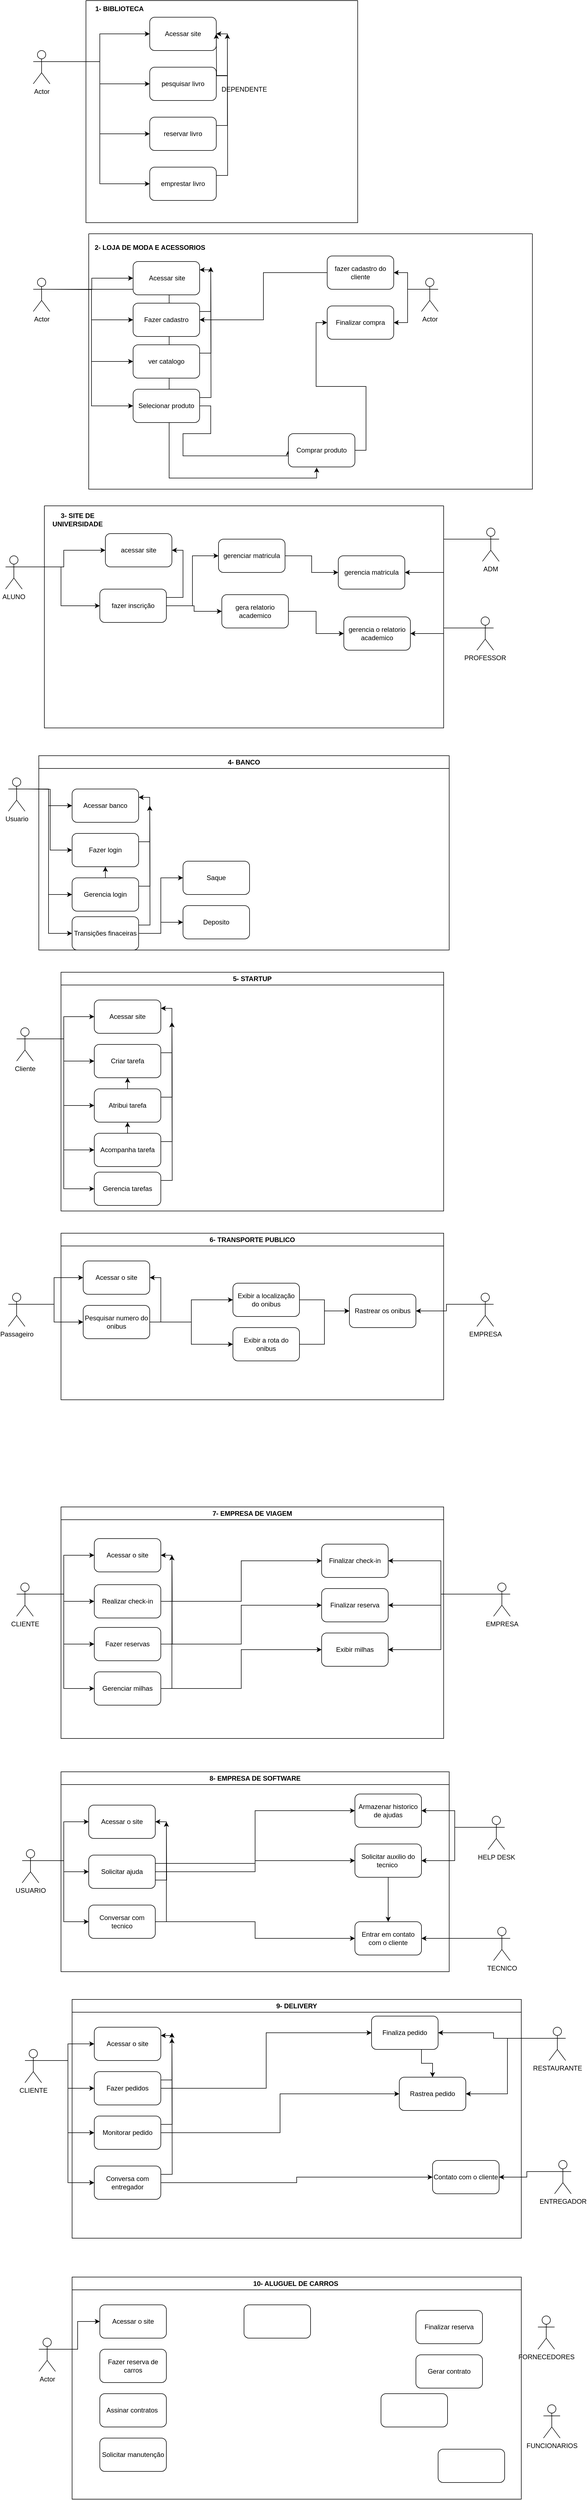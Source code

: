 <mxfile version="21.1.4" type="github">
  <diagram name="Página-1" id="npixS7W9g8RtpNV7yV26">
    <mxGraphModel dx="1114" dy="616" grid="1" gridSize="10" guides="1" tooltips="1" connect="1" arrows="1" fold="1" page="1" pageScale="1" pageWidth="827" pageHeight="1169" math="0" shadow="0">
      <root>
        <mxCell id="0" />
        <mxCell id="1" parent="0" />
        <mxCell id="BPuwlcSMoRz5fUgLtUqg-134" style="edgeStyle=orthogonalEdgeStyle;rounded=0;orthogonalLoop=1;jettySize=auto;html=1;exitX=1;exitY=0.333;exitDx=0;exitDy=0;exitPerimeter=0;entryX=0;entryY=0.5;entryDx=0;entryDy=0;" parent="1" source="BPuwlcSMoRz5fUgLtUqg-1" target="BPuwlcSMoRz5fUgLtUqg-2" edge="1">
          <mxGeometry relative="1" as="geometry" />
        </mxCell>
        <mxCell id="BPuwlcSMoRz5fUgLtUqg-135" style="edgeStyle=orthogonalEdgeStyle;rounded=0;orthogonalLoop=1;jettySize=auto;html=1;exitX=1;exitY=0.333;exitDx=0;exitDy=0;exitPerimeter=0;" parent="1" source="BPuwlcSMoRz5fUgLtUqg-1" target="BPuwlcSMoRz5fUgLtUqg-4" edge="1">
          <mxGeometry relative="1" as="geometry" />
        </mxCell>
        <mxCell id="BPuwlcSMoRz5fUgLtUqg-138" style="edgeStyle=orthogonalEdgeStyle;rounded=0;orthogonalLoop=1;jettySize=auto;html=1;exitX=1;exitY=0.333;exitDx=0;exitDy=0;exitPerimeter=0;entryX=0;entryY=0.5;entryDx=0;entryDy=0;" parent="1" source="BPuwlcSMoRz5fUgLtUqg-1" target="BPuwlcSMoRz5fUgLtUqg-5" edge="1">
          <mxGeometry relative="1" as="geometry" />
        </mxCell>
        <mxCell id="BPuwlcSMoRz5fUgLtUqg-140" style="edgeStyle=orthogonalEdgeStyle;rounded=0;orthogonalLoop=1;jettySize=auto;html=1;exitX=1;exitY=0.333;exitDx=0;exitDy=0;exitPerimeter=0;entryX=0;entryY=0.5;entryDx=0;entryDy=0;" parent="1" source="BPuwlcSMoRz5fUgLtUqg-1" target="BPuwlcSMoRz5fUgLtUqg-6" edge="1">
          <mxGeometry relative="1" as="geometry" />
        </mxCell>
        <mxCell id="BPuwlcSMoRz5fUgLtUqg-1" value="Actor" style="shape=umlActor;verticalLabelPosition=bottom;verticalAlign=top;html=1;outlineConnect=0;" parent="1" vertex="1">
          <mxGeometry x="80" y="100" width="30" height="60" as="geometry" />
        </mxCell>
        <mxCell id="BPuwlcSMoRz5fUgLtUqg-2" value="Acessar site" style="rounded=1;whiteSpace=wrap;html=1;" parent="1" vertex="1">
          <mxGeometry x="290" y="40" width="120" height="60" as="geometry" />
        </mxCell>
        <mxCell id="BPuwlcSMoRz5fUgLtUqg-16" style="edgeStyle=orthogonalEdgeStyle;rounded=0;orthogonalLoop=1;jettySize=auto;html=1;exitX=1;exitY=0.25;exitDx=0;exitDy=0;entryX=1;entryY=0.5;entryDx=0;entryDy=0;" parent="1" source="BPuwlcSMoRz5fUgLtUqg-4" target="BPuwlcSMoRz5fUgLtUqg-2" edge="1">
          <mxGeometry relative="1" as="geometry" />
        </mxCell>
        <mxCell id="BPuwlcSMoRz5fUgLtUqg-4" value="pesquisar livro" style="rounded=1;whiteSpace=wrap;html=1;" parent="1" vertex="1">
          <mxGeometry x="290" y="130" width="120" height="60" as="geometry" />
        </mxCell>
        <mxCell id="BPuwlcSMoRz5fUgLtUqg-17" style="edgeStyle=orthogonalEdgeStyle;rounded=0;orthogonalLoop=1;jettySize=auto;html=1;exitX=1;exitY=0.25;exitDx=0;exitDy=0;" parent="1" source="BPuwlcSMoRz5fUgLtUqg-5" edge="1">
          <mxGeometry relative="1" as="geometry">
            <mxPoint x="410" y="70" as="targetPoint" />
          </mxGeometry>
        </mxCell>
        <mxCell id="BPuwlcSMoRz5fUgLtUqg-5" value="reservar livro" style="rounded=1;whiteSpace=wrap;html=1;" parent="1" vertex="1">
          <mxGeometry x="290" y="220" width="120" height="60" as="geometry" />
        </mxCell>
        <mxCell id="BPuwlcSMoRz5fUgLtUqg-18" style="edgeStyle=orthogonalEdgeStyle;rounded=0;orthogonalLoop=1;jettySize=auto;html=1;exitX=1;exitY=0.25;exitDx=0;exitDy=0;" parent="1" source="BPuwlcSMoRz5fUgLtUqg-6" edge="1">
          <mxGeometry relative="1" as="geometry">
            <mxPoint x="430" y="70" as="targetPoint" />
          </mxGeometry>
        </mxCell>
        <mxCell id="BPuwlcSMoRz5fUgLtUqg-6" value="emprestar livro" style="rounded=1;whiteSpace=wrap;html=1;" parent="1" vertex="1">
          <mxGeometry x="290" y="310" width="120" height="60" as="geometry" />
        </mxCell>
        <mxCell id="BPuwlcSMoRz5fUgLtUqg-19" value="DEPENDENTE" style="text;html=1;align=center;verticalAlign=middle;resizable=0;points=[];autosize=1;strokeColor=none;fillColor=none;" parent="1" vertex="1">
          <mxGeometry x="405" y="155" width="110" height="30" as="geometry" />
        </mxCell>
        <mxCell id="BPuwlcSMoRz5fUgLtUqg-31" style="edgeStyle=orthogonalEdgeStyle;rounded=0;orthogonalLoop=1;jettySize=auto;html=1;" parent="1" target="BPuwlcSMoRz5fUgLtUqg-22" edge="1">
          <mxGeometry relative="1" as="geometry">
            <mxPoint x="110" y="530" as="sourcePoint" />
          </mxGeometry>
        </mxCell>
        <mxCell id="BPuwlcSMoRz5fUgLtUqg-32" style="edgeStyle=orthogonalEdgeStyle;rounded=0;orthogonalLoop=1;jettySize=auto;html=1;exitX=1;exitY=0.333;exitDx=0;exitDy=0;exitPerimeter=0;entryX=0;entryY=0.5;entryDx=0;entryDy=0;" parent="1" source="BPuwlcSMoRz5fUgLtUqg-21" target="BPuwlcSMoRz5fUgLtUqg-26" edge="1">
          <mxGeometry relative="1" as="geometry" />
        </mxCell>
        <mxCell id="BPuwlcSMoRz5fUgLtUqg-142" style="edgeStyle=orthogonalEdgeStyle;rounded=0;orthogonalLoop=1;jettySize=auto;html=1;exitX=1;exitY=0.333;exitDx=0;exitDy=0;exitPerimeter=0;entryX=0;entryY=0.5;entryDx=0;entryDy=0;" parent="1" source="BPuwlcSMoRz5fUgLtUqg-21" target="BPuwlcSMoRz5fUgLtUqg-50" edge="1">
          <mxGeometry relative="1" as="geometry" />
        </mxCell>
        <mxCell id="BPuwlcSMoRz5fUgLtUqg-143" style="edgeStyle=orthogonalEdgeStyle;rounded=0;orthogonalLoop=1;jettySize=auto;html=1;exitX=1;exitY=0.333;exitDx=0;exitDy=0;exitPerimeter=0;entryX=0;entryY=0.5;entryDx=0;entryDy=0;" parent="1" source="BPuwlcSMoRz5fUgLtUqg-21" target="BPuwlcSMoRz5fUgLtUqg-24" edge="1">
          <mxGeometry relative="1" as="geometry" />
        </mxCell>
        <mxCell id="BPuwlcSMoRz5fUgLtUqg-144" style="edgeStyle=orthogonalEdgeStyle;rounded=0;orthogonalLoop=1;jettySize=auto;html=1;exitX=1;exitY=0.333;exitDx=0;exitDy=0;exitPerimeter=0;entryX=0.425;entryY=1.017;entryDx=0;entryDy=0;entryPerimeter=0;" parent="1" source="BPuwlcSMoRz5fUgLtUqg-21" target="BPuwlcSMoRz5fUgLtUqg-25" edge="1">
          <mxGeometry relative="1" as="geometry" />
        </mxCell>
        <mxCell id="BPuwlcSMoRz5fUgLtUqg-21" value="Actor" style="shape=umlActor;verticalLabelPosition=bottom;verticalAlign=top;html=1;outlineConnect=0;" parent="1" vertex="1">
          <mxGeometry x="80" y="510" width="30" height="60" as="geometry" />
        </mxCell>
        <mxCell id="BPuwlcSMoRz5fUgLtUqg-22" value="&lt;span style=&quot;white-space: pre;&quot;&gt; &lt;/span&gt;Acessar site" style="rounded=1;whiteSpace=wrap;html=1;" parent="1" vertex="1">
          <mxGeometry x="260" y="480" width="120" height="60" as="geometry" />
        </mxCell>
        <mxCell id="BPuwlcSMoRz5fUgLtUqg-35" style="edgeStyle=orthogonalEdgeStyle;rounded=0;orthogonalLoop=1;jettySize=auto;html=1;exitX=1;exitY=0.5;exitDx=0;exitDy=0;entryX=0;entryY=0.5;entryDx=0;entryDy=0;" parent="1" source="BPuwlcSMoRz5fUgLtUqg-24" target="BPuwlcSMoRz5fUgLtUqg-25" edge="1">
          <mxGeometry relative="1" as="geometry">
            <Array as="points">
              <mxPoint x="400" y="740" />
              <mxPoint x="400" y="790" />
              <mxPoint x="350" y="790" />
              <mxPoint x="350" y="830" />
            </Array>
          </mxGeometry>
        </mxCell>
        <mxCell id="BPuwlcSMoRz5fUgLtUqg-53" style="edgeStyle=orthogonalEdgeStyle;rounded=0;orthogonalLoop=1;jettySize=auto;html=1;exitX=1;exitY=0.25;exitDx=0;exitDy=0;" parent="1" source="BPuwlcSMoRz5fUgLtUqg-24" edge="1">
          <mxGeometry relative="1" as="geometry">
            <mxPoint x="400" y="490" as="targetPoint" />
          </mxGeometry>
        </mxCell>
        <mxCell id="BPuwlcSMoRz5fUgLtUqg-24" value="Selecionar produto" style="rounded=1;whiteSpace=wrap;html=1;" parent="1" vertex="1">
          <mxGeometry x="260" y="710" width="120" height="60" as="geometry" />
        </mxCell>
        <mxCell id="BPuwlcSMoRz5fUgLtUqg-36" style="edgeStyle=orthogonalEdgeStyle;rounded=0;orthogonalLoop=1;jettySize=auto;html=1;exitX=1;exitY=0.5;exitDx=0;exitDy=0;entryX=0;entryY=0.5;entryDx=0;entryDy=0;" parent="1" source="BPuwlcSMoRz5fUgLtUqg-25" target="BPuwlcSMoRz5fUgLtUqg-29" edge="1">
          <mxGeometry relative="1" as="geometry" />
        </mxCell>
        <mxCell id="BPuwlcSMoRz5fUgLtUqg-25" value="Comprar produto" style="rounded=1;whiteSpace=wrap;html=1;" parent="1" vertex="1">
          <mxGeometry x="540" y="790" width="120" height="60" as="geometry" />
        </mxCell>
        <mxCell id="BPuwlcSMoRz5fUgLtUqg-51" style="edgeStyle=orthogonalEdgeStyle;rounded=0;orthogonalLoop=1;jettySize=auto;html=1;exitX=1;exitY=0.25;exitDx=0;exitDy=0;entryX=1;entryY=0.25;entryDx=0;entryDy=0;" parent="1" source="BPuwlcSMoRz5fUgLtUqg-26" target="BPuwlcSMoRz5fUgLtUqg-22" edge="1">
          <mxGeometry relative="1" as="geometry" />
        </mxCell>
        <mxCell id="BPuwlcSMoRz5fUgLtUqg-26" value="Fazer cadastro" style="rounded=1;whiteSpace=wrap;html=1;" parent="1" vertex="1">
          <mxGeometry x="260" y="555" width="120" height="60" as="geometry" />
        </mxCell>
        <mxCell id="BPuwlcSMoRz5fUgLtUqg-40" style="edgeStyle=orthogonalEdgeStyle;rounded=0;orthogonalLoop=1;jettySize=auto;html=1;exitX=0;exitY=0.333;exitDx=0;exitDy=0;exitPerimeter=0;entryX=1;entryY=0.5;entryDx=0;entryDy=0;" parent="1" source="BPuwlcSMoRz5fUgLtUqg-28" target="BPuwlcSMoRz5fUgLtUqg-30" edge="1">
          <mxGeometry relative="1" as="geometry" />
        </mxCell>
        <mxCell id="BPuwlcSMoRz5fUgLtUqg-41" style="edgeStyle=orthogonalEdgeStyle;rounded=0;orthogonalLoop=1;jettySize=auto;html=1;exitX=0;exitY=0.333;exitDx=0;exitDy=0;exitPerimeter=0;entryX=1;entryY=0.5;entryDx=0;entryDy=0;" parent="1" source="BPuwlcSMoRz5fUgLtUqg-28" target="BPuwlcSMoRz5fUgLtUqg-29" edge="1">
          <mxGeometry relative="1" as="geometry" />
        </mxCell>
        <mxCell id="BPuwlcSMoRz5fUgLtUqg-28" value="Actor" style="shape=umlActor;verticalLabelPosition=bottom;verticalAlign=top;html=1;outlineConnect=0;" parent="1" vertex="1">
          <mxGeometry x="780" y="510" width="30" height="60" as="geometry" />
        </mxCell>
        <mxCell id="BPuwlcSMoRz5fUgLtUqg-29" value="Finalizar compra" style="rounded=1;whiteSpace=wrap;html=1;" parent="1" vertex="1">
          <mxGeometry x="610" y="560" width="120" height="60" as="geometry" />
        </mxCell>
        <mxCell id="BPuwlcSMoRz5fUgLtUqg-59" style="edgeStyle=orthogonalEdgeStyle;rounded=0;orthogonalLoop=1;jettySize=auto;html=1;exitX=0;exitY=0.5;exitDx=0;exitDy=0;entryX=1;entryY=0.5;entryDx=0;entryDy=0;" parent="1" source="BPuwlcSMoRz5fUgLtUqg-30" target="BPuwlcSMoRz5fUgLtUqg-26" edge="1">
          <mxGeometry relative="1" as="geometry" />
        </mxCell>
        <mxCell id="BPuwlcSMoRz5fUgLtUqg-30" value="fazer cadastro do cliente" style="rounded=1;whiteSpace=wrap;html=1;" parent="1" vertex="1">
          <mxGeometry x="610" y="470" width="120" height="60" as="geometry" />
        </mxCell>
        <mxCell id="BPuwlcSMoRz5fUgLtUqg-46" style="edgeStyle=orthogonalEdgeStyle;rounded=0;orthogonalLoop=1;jettySize=auto;html=1;exitX=0.5;exitY=1;exitDx=0;exitDy=0;" parent="1" edge="1">
          <mxGeometry relative="1" as="geometry">
            <mxPoint x="440" y="810" as="sourcePoint" />
            <mxPoint x="440" y="810" as="targetPoint" />
          </mxGeometry>
        </mxCell>
        <mxCell id="BPuwlcSMoRz5fUgLtUqg-52" style="edgeStyle=orthogonalEdgeStyle;rounded=0;orthogonalLoop=1;jettySize=auto;html=1;exitX=1;exitY=0.25;exitDx=0;exitDy=0;" parent="1" source="BPuwlcSMoRz5fUgLtUqg-50" edge="1">
          <mxGeometry relative="1" as="geometry">
            <mxPoint x="400" y="490" as="targetPoint" />
          </mxGeometry>
        </mxCell>
        <mxCell id="BPuwlcSMoRz5fUgLtUqg-50" value="ver catalogo" style="rounded=1;whiteSpace=wrap;html=1;" parent="1" vertex="1">
          <mxGeometry x="260" y="630" width="120" height="60" as="geometry" />
        </mxCell>
        <mxCell id="BPuwlcSMoRz5fUgLtUqg-131" style="edgeStyle=orthogonalEdgeStyle;rounded=0;orthogonalLoop=1;jettySize=auto;html=1;exitX=1;exitY=0.333;exitDx=0;exitDy=0;exitPerimeter=0;entryX=0;entryY=0.5;entryDx=0;entryDy=0;" parent="1" source="BPuwlcSMoRz5fUgLtUqg-60" target="BPuwlcSMoRz5fUgLtUqg-61" edge="1">
          <mxGeometry relative="1" as="geometry" />
        </mxCell>
        <mxCell id="BPuwlcSMoRz5fUgLtUqg-132" style="edgeStyle=orthogonalEdgeStyle;rounded=0;orthogonalLoop=1;jettySize=auto;html=1;exitX=1;exitY=0.333;exitDx=0;exitDy=0;exitPerimeter=0;entryX=0;entryY=0.5;entryDx=0;entryDy=0;" parent="1" source="BPuwlcSMoRz5fUgLtUqg-60" target="BPuwlcSMoRz5fUgLtUqg-62" edge="1">
          <mxGeometry relative="1" as="geometry" />
        </mxCell>
        <mxCell id="BPuwlcSMoRz5fUgLtUqg-60" value="ALUNO&#xa;" style="shape=umlActor;verticalLabelPosition=bottom;verticalAlign=top;outlineConnect=0;" parent="1" vertex="1">
          <mxGeometry x="30" y="1010" width="30" height="60" as="geometry" />
        </mxCell>
        <mxCell id="BPuwlcSMoRz5fUgLtUqg-80" style="edgeStyle=orthogonalEdgeStyle;rounded=0;orthogonalLoop=1;jettySize=auto;html=1;exitX=0;exitY=0.333;exitDx=0;exitDy=0;exitPerimeter=0;entryX=1;entryY=0.5;entryDx=0;entryDy=0;" parent="1" source="BPuwlcSMoRz5fUgLtUqg-65" target="BPuwlcSMoRz5fUgLtUqg-67" edge="1">
          <mxGeometry relative="1" as="geometry" />
        </mxCell>
        <object label="ADM" id="BPuwlcSMoRz5fUgLtUqg-65">
          <mxCell style="shape=umlActor;verticalLabelPosition=bottom;verticalAlign=top;outlineConnect=0;fontStyle=0;" parent="1" vertex="1">
            <mxGeometry x="890" y="960" width="30" height="60" as="geometry" />
          </mxCell>
        </object>
        <mxCell id="BPuwlcSMoRz5fUgLtUqg-81" style="edgeStyle=orthogonalEdgeStyle;rounded=0;orthogonalLoop=1;jettySize=auto;html=1;exitX=0;exitY=0.333;exitDx=0;exitDy=0;exitPerimeter=0;entryX=1;entryY=0.5;entryDx=0;entryDy=0;" parent="1" source="BPuwlcSMoRz5fUgLtUqg-66" target="BPuwlcSMoRz5fUgLtUqg-68" edge="1">
          <mxGeometry relative="1" as="geometry" />
        </mxCell>
        <mxCell id="BPuwlcSMoRz5fUgLtUqg-66" value="PROFESSOR" style="shape=umlActor;verticalLabelPosition=bottom;verticalAlign=top;outlineConnect=0;" parent="1" vertex="1">
          <mxGeometry x="880" y="1120" width="30" height="60" as="geometry" />
        </mxCell>
        <mxCell id="BPuwlcSMoRz5fUgLtUqg-91" style="edgeStyle=orthogonalEdgeStyle;rounded=0;orthogonalLoop=1;jettySize=auto;html=1;exitX=1;exitY=0.333;exitDx=0;exitDy=0;exitPerimeter=0;" parent="1" source="BPuwlcSMoRz5fUgLtUqg-84" target="BPuwlcSMoRz5fUgLtUqg-85" edge="1">
          <mxGeometry relative="1" as="geometry" />
        </mxCell>
        <mxCell id="BPuwlcSMoRz5fUgLtUqg-92" style="edgeStyle=orthogonalEdgeStyle;rounded=0;orthogonalLoop=1;jettySize=auto;html=1;entryX=0;entryY=0.5;entryDx=0;entryDy=0;" parent="1" target="BPuwlcSMoRz5fUgLtUqg-86" edge="1">
          <mxGeometry relative="1" as="geometry">
            <mxPoint x="70" y="1430" as="sourcePoint" />
          </mxGeometry>
        </mxCell>
        <mxCell id="BPuwlcSMoRz5fUgLtUqg-121" style="edgeStyle=orthogonalEdgeStyle;rounded=0;orthogonalLoop=1;jettySize=auto;html=1;exitX=1;exitY=0.333;exitDx=0;exitDy=0;exitPerimeter=0;entryX=0;entryY=0.5;entryDx=0;entryDy=0;" parent="1" source="BPuwlcSMoRz5fUgLtUqg-84" target="BPuwlcSMoRz5fUgLtUqg-100" edge="1">
          <mxGeometry relative="1" as="geometry" />
        </mxCell>
        <mxCell id="BPuwlcSMoRz5fUgLtUqg-128" style="edgeStyle=orthogonalEdgeStyle;rounded=0;orthogonalLoop=1;jettySize=auto;html=1;exitX=1;exitY=0.333;exitDx=0;exitDy=0;exitPerimeter=0;entryX=0;entryY=0.5;entryDx=0;entryDy=0;" parent="1" source="BPuwlcSMoRz5fUgLtUqg-84" target="BPuwlcSMoRz5fUgLtUqg-116" edge="1">
          <mxGeometry relative="1" as="geometry" />
        </mxCell>
        <mxCell id="BPuwlcSMoRz5fUgLtUqg-84" value="Usuario" style="shape=umlActor;verticalLabelPosition=bottom;verticalAlign=top;html=1;outlineConnect=0;" parent="1" vertex="1">
          <mxGeometry x="35" y="1410" width="30" height="60" as="geometry" />
        </mxCell>
        <mxCell id="BPuwlcSMoRz5fUgLtUqg-117" style="edgeStyle=orthogonalEdgeStyle;rounded=0;orthogonalLoop=1;jettySize=auto;html=1;exitX=1;exitY=0.25;exitDx=0;exitDy=0;" parent="1" source="BPuwlcSMoRz5fUgLtUqg-100" edge="1">
          <mxGeometry relative="1" as="geometry">
            <mxPoint x="290" y="1460" as="targetPoint" />
          </mxGeometry>
        </mxCell>
        <mxCell id="BPuwlcSMoRz5fUgLtUqg-82" value="" style="swimlane;startSize=0;" parent="1" vertex="1">
          <mxGeometry x="100" y="920" width="720" height="400" as="geometry" />
        </mxCell>
        <mxCell id="BPuwlcSMoRz5fUgLtUqg-83" value="3- SITE DE UNIVERSIDADE" style="text;html=1;strokeColor=none;fillColor=none;align=center;verticalAlign=middle;whiteSpace=wrap;rounded=0;fontStyle=1" parent="BPuwlcSMoRz5fUgLtUqg-82" vertex="1">
          <mxGeometry x="30" y="10" width="60" height="30" as="geometry" />
        </mxCell>
        <mxCell id="BPuwlcSMoRz5fUgLtUqg-62" value="fazer inscrição" style="rounded=1;whiteSpace=wrap;html=1;" parent="BPuwlcSMoRz5fUgLtUqg-82" vertex="1">
          <mxGeometry x="100" y="150" width="120" height="60" as="geometry" />
        </mxCell>
        <mxCell id="BPuwlcSMoRz5fUgLtUqg-61" value="acessar site" style="rounded=1;whiteSpace=wrap;html=1;" parent="BPuwlcSMoRz5fUgLtUqg-82" vertex="1">
          <mxGeometry x="110" y="50" width="120" height="60" as="geometry" />
        </mxCell>
        <mxCell id="BPuwlcSMoRz5fUgLtUqg-90" style="edgeStyle=orthogonalEdgeStyle;rounded=0;orthogonalLoop=1;jettySize=auto;html=1;exitX=1;exitY=0.25;exitDx=0;exitDy=0;entryX=1;entryY=0.5;entryDx=0;entryDy=0;" parent="BPuwlcSMoRz5fUgLtUqg-82" source="BPuwlcSMoRz5fUgLtUqg-62" target="BPuwlcSMoRz5fUgLtUqg-61" edge="1">
          <mxGeometry relative="1" as="geometry" />
        </mxCell>
        <mxCell id="BPuwlcSMoRz5fUgLtUqg-64" value="gera relatorio academico" style="rounded=1;whiteSpace=wrap;html=1;" parent="BPuwlcSMoRz5fUgLtUqg-82" vertex="1">
          <mxGeometry x="320" y="160" width="120" height="60" as="geometry" />
        </mxCell>
        <mxCell id="BPuwlcSMoRz5fUgLtUqg-77" style="edgeStyle=orthogonalEdgeStyle;rounded=0;orthogonalLoop=1;jettySize=auto;html=1;exitX=1;exitY=0.5;exitDx=0;exitDy=0;entryX=0;entryY=0.5;entryDx=0;entryDy=0;" parent="BPuwlcSMoRz5fUgLtUqg-82" source="BPuwlcSMoRz5fUgLtUqg-62" target="BPuwlcSMoRz5fUgLtUqg-64" edge="1">
          <mxGeometry relative="1" as="geometry" />
        </mxCell>
        <mxCell id="BPuwlcSMoRz5fUgLtUqg-72" value="gerenciar matricula" style="rounded=1;whiteSpace=wrap;html=1;" parent="BPuwlcSMoRz5fUgLtUqg-82" vertex="1">
          <mxGeometry x="314" y="60" width="120" height="60" as="geometry" />
        </mxCell>
        <mxCell id="BPuwlcSMoRz5fUgLtUqg-76" style="edgeStyle=orthogonalEdgeStyle;rounded=0;orthogonalLoop=1;jettySize=auto;html=1;exitX=1;exitY=0.5;exitDx=0;exitDy=0;entryX=0;entryY=0.5;entryDx=0;entryDy=0;exitPerimeter=0;" parent="BPuwlcSMoRz5fUgLtUqg-82" source="BPuwlcSMoRz5fUgLtUqg-62" target="BPuwlcSMoRz5fUgLtUqg-72" edge="1">
          <mxGeometry relative="1" as="geometry" />
        </mxCell>
        <mxCell id="BPuwlcSMoRz5fUgLtUqg-67" value="gerencia matricula" style="rounded=1;whiteSpace=wrap;html=1;" parent="BPuwlcSMoRz5fUgLtUqg-82" vertex="1">
          <mxGeometry x="530" y="90" width="120" height="60" as="geometry" />
        </mxCell>
        <mxCell id="BPuwlcSMoRz5fUgLtUqg-78" style="edgeStyle=orthogonalEdgeStyle;rounded=0;orthogonalLoop=1;jettySize=auto;html=1;exitX=1;exitY=0.5;exitDx=0;exitDy=0;entryX=0;entryY=0.5;entryDx=0;entryDy=0;" parent="BPuwlcSMoRz5fUgLtUqg-82" source="BPuwlcSMoRz5fUgLtUqg-72" target="BPuwlcSMoRz5fUgLtUqg-67" edge="1">
          <mxGeometry relative="1" as="geometry" />
        </mxCell>
        <mxCell id="BPuwlcSMoRz5fUgLtUqg-68" value="gerencia o relatorio academico" style="rounded=1;whiteSpace=wrap;html=1;" parent="BPuwlcSMoRz5fUgLtUqg-82" vertex="1">
          <mxGeometry x="540" y="200" width="120" height="60" as="geometry" />
        </mxCell>
        <mxCell id="BPuwlcSMoRz5fUgLtUqg-79" style="edgeStyle=orthogonalEdgeStyle;rounded=0;orthogonalLoop=1;jettySize=auto;html=1;exitX=1;exitY=0.5;exitDx=0;exitDy=0;entryX=0;entryY=0.5;entryDx=0;entryDy=0;" parent="BPuwlcSMoRz5fUgLtUqg-82" source="BPuwlcSMoRz5fUgLtUqg-64" target="BPuwlcSMoRz5fUgLtUqg-68" edge="1">
          <mxGeometry relative="1" as="geometry" />
        </mxCell>
        <mxCell id="BPuwlcSMoRz5fUgLtUqg-119" style="edgeStyle=orthogonalEdgeStyle;rounded=0;orthogonalLoop=1;jettySize=auto;html=1;exitX=1;exitY=0.25;exitDx=0;exitDy=0;" parent="1" source="BPuwlcSMoRz5fUgLtUqg-116" edge="1">
          <mxGeometry relative="1" as="geometry">
            <mxPoint x="290" y="1460" as="targetPoint" />
          </mxGeometry>
        </mxCell>
        <mxCell id="BPuwlcSMoRz5fUgLtUqg-124" style="edgeStyle=orthogonalEdgeStyle;rounded=0;orthogonalLoop=1;jettySize=auto;html=1;exitX=1;exitY=0.5;exitDx=0;exitDy=0;entryX=0;entryY=0.5;entryDx=0;entryDy=0;" parent="1" source="BPuwlcSMoRz5fUgLtUqg-116" target="BPuwlcSMoRz5fUgLtUqg-122" edge="1">
          <mxGeometry relative="1" as="geometry" />
        </mxCell>
        <mxCell id="BPuwlcSMoRz5fUgLtUqg-125" style="edgeStyle=orthogonalEdgeStyle;rounded=0;orthogonalLoop=1;jettySize=auto;html=1;exitX=1;exitY=0.5;exitDx=0;exitDy=0;" parent="1" source="BPuwlcSMoRz5fUgLtUqg-116" target="BPuwlcSMoRz5fUgLtUqg-123" edge="1">
          <mxGeometry relative="1" as="geometry" />
        </mxCell>
        <mxCell id="BPuwlcSMoRz5fUgLtUqg-122" value="Saque" style="rounded=1;whiteSpace=wrap;html=1;" parent="1" vertex="1">
          <mxGeometry x="350" y="1560" width="120" height="60" as="geometry" />
        </mxCell>
        <mxCell id="BPuwlcSMoRz5fUgLtUqg-123" value="Deposito" style="rounded=1;whiteSpace=wrap;html=1;" parent="1" vertex="1">
          <mxGeometry x="350" y="1640" width="120" height="60" as="geometry" />
        </mxCell>
        <mxCell id="BPuwlcSMoRz5fUgLtUqg-126" value="4- BANCO" style="swimlane;whiteSpace=wrap;html=1;" parent="1" vertex="1">
          <mxGeometry x="90" y="1370" width="740" height="350" as="geometry" />
        </mxCell>
        <mxCell id="BPuwlcSMoRz5fUgLtUqg-116" value="Transições finaceiras" style="rounded=1;whiteSpace=wrap;html=1;" parent="BPuwlcSMoRz5fUgLtUqg-126" vertex="1">
          <mxGeometry x="60" y="290" width="120" height="60" as="geometry" />
        </mxCell>
        <mxCell id="BPuwlcSMoRz5fUgLtUqg-100" value="Gerencia login" style="rounded=1;whiteSpace=wrap;html=1;" parent="BPuwlcSMoRz5fUgLtUqg-126" vertex="1">
          <mxGeometry x="60" y="220" width="120" height="60" as="geometry" />
        </mxCell>
        <mxCell id="BPuwlcSMoRz5fUgLtUqg-86" value="Fazer login" style="rounded=1;whiteSpace=wrap;html=1;" parent="BPuwlcSMoRz5fUgLtUqg-126" vertex="1">
          <mxGeometry x="60" y="140" width="120" height="60" as="geometry" />
        </mxCell>
        <mxCell id="BPuwlcSMoRz5fUgLtUqg-118" style="edgeStyle=orthogonalEdgeStyle;rounded=0;orthogonalLoop=1;jettySize=auto;html=1;exitX=0.5;exitY=0;exitDx=0;exitDy=0;" parent="BPuwlcSMoRz5fUgLtUqg-126" source="BPuwlcSMoRz5fUgLtUqg-100" target="BPuwlcSMoRz5fUgLtUqg-86" edge="1">
          <mxGeometry relative="1" as="geometry" />
        </mxCell>
        <mxCell id="BPuwlcSMoRz5fUgLtUqg-85" value="Acessar banco" style="rounded=1;whiteSpace=wrap;html=1;" parent="BPuwlcSMoRz5fUgLtUqg-126" vertex="1">
          <mxGeometry x="60" y="60" width="120" height="60" as="geometry" />
        </mxCell>
        <mxCell id="BPuwlcSMoRz5fUgLtUqg-96" style="edgeStyle=orthogonalEdgeStyle;rounded=0;orthogonalLoop=1;jettySize=auto;html=1;exitX=1;exitY=0.25;exitDx=0;exitDy=0;entryX=1;entryY=0.25;entryDx=0;entryDy=0;" parent="BPuwlcSMoRz5fUgLtUqg-126" source="BPuwlcSMoRz5fUgLtUqg-86" target="BPuwlcSMoRz5fUgLtUqg-85" edge="1">
          <mxGeometry relative="1" as="geometry" />
        </mxCell>
        <mxCell id="BPuwlcSMoRz5fUgLtUqg-20" value="" style="swimlane;startSize=0;" parent="1" vertex="1">
          <mxGeometry x="175" y="10" width="490" height="400" as="geometry" />
        </mxCell>
        <mxCell id="BPuwlcSMoRz5fUgLtUqg-14" value="1- BIBLIOTECA" style="text;html=1;align=center;verticalAlign=middle;resizable=0;points=[];autosize=1;strokeColor=none;fillColor=none;fontStyle=1" parent="BPuwlcSMoRz5fUgLtUqg-20" vertex="1">
          <mxGeometry x="5" width="110" height="30" as="geometry" />
        </mxCell>
        <mxCell id="BPuwlcSMoRz5fUgLtUqg-56" value="" style="swimlane;startSize=0;" parent="1" vertex="1">
          <mxGeometry x="180" y="430" width="800" height="460" as="geometry" />
        </mxCell>
        <mxCell id="BPuwlcSMoRz5fUgLtUqg-57" value="2- LOJA DE MODA E ACESSORIOS" style="text;html=1;align=center;verticalAlign=middle;resizable=0;points=[];autosize=1;strokeColor=none;fillColor=none;fontStyle=1" parent="BPuwlcSMoRz5fUgLtUqg-56" vertex="1">
          <mxGeometry y="10" width="220" height="30" as="geometry" />
        </mxCell>
        <mxCell id="BPuwlcSMoRz5fUgLtUqg-153" style="edgeStyle=orthogonalEdgeStyle;rounded=0;orthogonalLoop=1;jettySize=auto;html=1;exitX=1;exitY=0.333;exitDx=0;exitDy=0;exitPerimeter=0;entryX=0;entryY=0.5;entryDx=0;entryDy=0;" parent="1" source="BPuwlcSMoRz5fUgLtUqg-146" target="BPuwlcSMoRz5fUgLtUqg-148" edge="1">
          <mxGeometry relative="1" as="geometry" />
        </mxCell>
        <mxCell id="BPuwlcSMoRz5fUgLtUqg-154" style="edgeStyle=orthogonalEdgeStyle;rounded=0;orthogonalLoop=1;jettySize=auto;html=1;exitX=1;exitY=0.333;exitDx=0;exitDy=0;exitPerimeter=0;entryX=0;entryY=0.5;entryDx=0;entryDy=0;" parent="1" source="BPuwlcSMoRz5fUgLtUqg-146" target="BPuwlcSMoRz5fUgLtUqg-151" edge="1">
          <mxGeometry relative="1" as="geometry" />
        </mxCell>
        <mxCell id="BPuwlcSMoRz5fUgLtUqg-155" style="edgeStyle=orthogonalEdgeStyle;rounded=0;orthogonalLoop=1;jettySize=auto;html=1;exitX=1;exitY=0.333;exitDx=0;exitDy=0;exitPerimeter=0;entryX=0;entryY=0.5;entryDx=0;entryDy=0;" parent="1" source="BPuwlcSMoRz5fUgLtUqg-146" target="BPuwlcSMoRz5fUgLtUqg-149" edge="1">
          <mxGeometry relative="1" as="geometry" />
        </mxCell>
        <mxCell id="BPuwlcSMoRz5fUgLtUqg-156" style="edgeStyle=orthogonalEdgeStyle;rounded=0;orthogonalLoop=1;jettySize=auto;html=1;exitX=1;exitY=0.333;exitDx=0;exitDy=0;exitPerimeter=0;entryX=0;entryY=0.5;entryDx=0;entryDy=0;" parent="1" source="BPuwlcSMoRz5fUgLtUqg-146" target="BPuwlcSMoRz5fUgLtUqg-152" edge="1">
          <mxGeometry relative="1" as="geometry" />
        </mxCell>
        <mxCell id="BPuwlcSMoRz5fUgLtUqg-163" style="edgeStyle=orthogonalEdgeStyle;rounded=0;orthogonalLoop=1;jettySize=auto;html=1;exitX=1;exitY=0.333;exitDx=0;exitDy=0;exitPerimeter=0;entryX=0;entryY=0.5;entryDx=0;entryDy=0;" parent="1" source="BPuwlcSMoRz5fUgLtUqg-146" target="BPuwlcSMoRz5fUgLtUqg-162" edge="1">
          <mxGeometry relative="1" as="geometry" />
        </mxCell>
        <mxCell id="BPuwlcSMoRz5fUgLtUqg-146" value="Cliente" style="shape=umlActor;verticalLabelPosition=bottom;verticalAlign=top;html=1;outlineConnect=0;" parent="1" vertex="1">
          <mxGeometry x="50" y="1860" width="30" height="60" as="geometry" />
        </mxCell>
        <mxCell id="BPuwlcSMoRz5fUgLtUqg-147" value="5- STARTUP" style="swimlane;whiteSpace=wrap;html=1;" parent="1" vertex="1">
          <mxGeometry x="130" y="1760" width="690" height="430" as="geometry" />
        </mxCell>
        <mxCell id="BPuwlcSMoRz5fUgLtUqg-148" value="Acessar site" style="rounded=1;whiteSpace=wrap;html=1;" parent="BPuwlcSMoRz5fUgLtUqg-147" vertex="1">
          <mxGeometry x="60" y="50" width="120" height="60" as="geometry" />
        </mxCell>
        <mxCell id="BPuwlcSMoRz5fUgLtUqg-158" style="edgeStyle=orthogonalEdgeStyle;rounded=0;orthogonalLoop=1;jettySize=auto;html=1;exitX=0.5;exitY=0;exitDx=0;exitDy=0;" parent="BPuwlcSMoRz5fUgLtUqg-147" source="BPuwlcSMoRz5fUgLtUqg-149" target="BPuwlcSMoRz5fUgLtUqg-151" edge="1">
          <mxGeometry relative="1" as="geometry" />
        </mxCell>
        <mxCell id="BPuwlcSMoRz5fUgLtUqg-161" style="edgeStyle=orthogonalEdgeStyle;rounded=0;orthogonalLoop=1;jettySize=auto;html=1;exitX=1;exitY=0.25;exitDx=0;exitDy=0;" parent="BPuwlcSMoRz5fUgLtUqg-147" source="BPuwlcSMoRz5fUgLtUqg-149" edge="1">
          <mxGeometry relative="1" as="geometry">
            <mxPoint x="200" y="90" as="targetPoint" />
          </mxGeometry>
        </mxCell>
        <mxCell id="BPuwlcSMoRz5fUgLtUqg-149" value="Atribui tarefa" style="rounded=1;whiteSpace=wrap;html=1;" parent="BPuwlcSMoRz5fUgLtUqg-147" vertex="1">
          <mxGeometry x="60" y="210" width="120" height="60" as="geometry" />
        </mxCell>
        <mxCell id="BPuwlcSMoRz5fUgLtUqg-157" style="edgeStyle=orthogonalEdgeStyle;rounded=0;orthogonalLoop=1;jettySize=auto;html=1;exitX=1;exitY=0.25;exitDx=0;exitDy=0;entryX=1;entryY=0.25;entryDx=0;entryDy=0;" parent="BPuwlcSMoRz5fUgLtUqg-147" source="BPuwlcSMoRz5fUgLtUqg-151" target="BPuwlcSMoRz5fUgLtUqg-148" edge="1">
          <mxGeometry relative="1" as="geometry" />
        </mxCell>
        <mxCell id="BPuwlcSMoRz5fUgLtUqg-151" value="Criar tarefa" style="rounded=1;whiteSpace=wrap;html=1;" parent="BPuwlcSMoRz5fUgLtUqg-147" vertex="1">
          <mxGeometry x="60" y="130" width="120" height="60" as="geometry" />
        </mxCell>
        <mxCell id="BPuwlcSMoRz5fUgLtUqg-159" style="edgeStyle=orthogonalEdgeStyle;rounded=0;orthogonalLoop=1;jettySize=auto;html=1;exitX=0.5;exitY=0;exitDx=0;exitDy=0;" parent="BPuwlcSMoRz5fUgLtUqg-147" source="BPuwlcSMoRz5fUgLtUqg-152" target="BPuwlcSMoRz5fUgLtUqg-149" edge="1">
          <mxGeometry relative="1" as="geometry" />
        </mxCell>
        <mxCell id="BPuwlcSMoRz5fUgLtUqg-160" style="edgeStyle=orthogonalEdgeStyle;rounded=0;orthogonalLoop=1;jettySize=auto;html=1;exitX=1;exitY=0.25;exitDx=0;exitDy=0;" parent="BPuwlcSMoRz5fUgLtUqg-147" source="BPuwlcSMoRz5fUgLtUqg-152" edge="1">
          <mxGeometry relative="1" as="geometry">
            <mxPoint x="200" y="90" as="targetPoint" />
          </mxGeometry>
        </mxCell>
        <mxCell id="BPuwlcSMoRz5fUgLtUqg-152" value="Acompanha tarefa" style="rounded=1;whiteSpace=wrap;html=1;" parent="BPuwlcSMoRz5fUgLtUqg-147" vertex="1">
          <mxGeometry x="60" y="290" width="120" height="60" as="geometry" />
        </mxCell>
        <mxCell id="adJ0XDlcIoCflwA1dePN-94" style="edgeStyle=orthogonalEdgeStyle;rounded=0;orthogonalLoop=1;jettySize=auto;html=1;exitX=1;exitY=0.25;exitDx=0;exitDy=0;" parent="BPuwlcSMoRz5fUgLtUqg-147" source="BPuwlcSMoRz5fUgLtUqg-162" edge="1">
          <mxGeometry relative="1" as="geometry">
            <mxPoint x="200" y="90" as="targetPoint" />
          </mxGeometry>
        </mxCell>
        <mxCell id="BPuwlcSMoRz5fUgLtUqg-162" value="Gerencia tarefas" style="rounded=1;whiteSpace=wrap;html=1;" parent="BPuwlcSMoRz5fUgLtUqg-147" vertex="1">
          <mxGeometry x="60" y="360" width="120" height="60" as="geometry" />
        </mxCell>
        <mxCell id="BPuwlcSMoRz5fUgLtUqg-169" value="6- TRANSPORTE PUBLICO" style="swimlane;whiteSpace=wrap;html=1;" parent="1" vertex="1">
          <mxGeometry x="130" y="2230" width="690" height="300" as="geometry" />
        </mxCell>
        <mxCell id="adJ0XDlcIoCflwA1dePN-1" value="Acessar o site" style="rounded=1;whiteSpace=wrap;html=1;" parent="BPuwlcSMoRz5fUgLtUqg-169" vertex="1">
          <mxGeometry x="40" y="50" width="120" height="60" as="geometry" />
        </mxCell>
        <mxCell id="adJ0XDlcIoCflwA1dePN-13" style="edgeStyle=orthogonalEdgeStyle;rounded=0;orthogonalLoop=1;jettySize=auto;html=1;exitX=1;exitY=0.5;exitDx=0;exitDy=0;entryX=1;entryY=0.5;entryDx=0;entryDy=0;" parent="BPuwlcSMoRz5fUgLtUqg-169" source="adJ0XDlcIoCflwA1dePN-2" target="adJ0XDlcIoCflwA1dePN-1" edge="1">
          <mxGeometry relative="1" as="geometry" />
        </mxCell>
        <mxCell id="adJ0XDlcIoCflwA1dePN-16" style="edgeStyle=orthogonalEdgeStyle;rounded=0;orthogonalLoop=1;jettySize=auto;html=1;exitX=1;exitY=0.5;exitDx=0;exitDy=0;" parent="BPuwlcSMoRz5fUgLtUqg-169" source="adJ0XDlcIoCflwA1dePN-2" target="adJ0XDlcIoCflwA1dePN-6" edge="1">
          <mxGeometry relative="1" as="geometry" />
        </mxCell>
        <mxCell id="adJ0XDlcIoCflwA1dePN-95" style="edgeStyle=orthogonalEdgeStyle;rounded=0;orthogonalLoop=1;jettySize=auto;html=1;exitX=1;exitY=0.5;exitDx=0;exitDy=0;entryX=0;entryY=0.5;entryDx=0;entryDy=0;" parent="BPuwlcSMoRz5fUgLtUqg-169" source="adJ0XDlcIoCflwA1dePN-2" target="adJ0XDlcIoCflwA1dePN-7" edge="1">
          <mxGeometry relative="1" as="geometry" />
        </mxCell>
        <mxCell id="adJ0XDlcIoCflwA1dePN-2" value="Pesquisar numero do onibus" style="rounded=1;whiteSpace=wrap;html=1;" parent="BPuwlcSMoRz5fUgLtUqg-169" vertex="1">
          <mxGeometry x="40" y="130" width="120" height="60" as="geometry" />
        </mxCell>
        <mxCell id="adJ0XDlcIoCflwA1dePN-5" value="Rastrear os onibus" style="rounded=1;whiteSpace=wrap;html=1;" parent="BPuwlcSMoRz5fUgLtUqg-169" vertex="1">
          <mxGeometry x="520" y="110" width="120" height="60" as="geometry" />
        </mxCell>
        <mxCell id="adJ0XDlcIoCflwA1dePN-17" style="edgeStyle=orthogonalEdgeStyle;rounded=0;orthogonalLoop=1;jettySize=auto;html=1;exitX=1;exitY=0.5;exitDx=0;exitDy=0;" parent="BPuwlcSMoRz5fUgLtUqg-169" source="adJ0XDlcIoCflwA1dePN-6" target="adJ0XDlcIoCflwA1dePN-5" edge="1">
          <mxGeometry relative="1" as="geometry" />
        </mxCell>
        <mxCell id="adJ0XDlcIoCflwA1dePN-6" value="Exibir a localização do onibus" style="rounded=1;whiteSpace=wrap;html=1;" parent="BPuwlcSMoRz5fUgLtUqg-169" vertex="1">
          <mxGeometry x="310" y="90" width="120" height="60" as="geometry" />
        </mxCell>
        <mxCell id="adJ0XDlcIoCflwA1dePN-18" style="edgeStyle=orthogonalEdgeStyle;rounded=0;orthogonalLoop=1;jettySize=auto;html=1;exitX=1;exitY=0.5;exitDx=0;exitDy=0;entryX=0;entryY=0.5;entryDx=0;entryDy=0;" parent="BPuwlcSMoRz5fUgLtUqg-169" source="adJ0XDlcIoCflwA1dePN-7" target="adJ0XDlcIoCflwA1dePN-5" edge="1">
          <mxGeometry relative="1" as="geometry" />
        </mxCell>
        <mxCell id="adJ0XDlcIoCflwA1dePN-7" value="Exibir a rota do onibus" style="rounded=1;whiteSpace=wrap;html=1;" parent="BPuwlcSMoRz5fUgLtUqg-169" vertex="1">
          <mxGeometry x="310" y="170" width="120" height="60" as="geometry" />
        </mxCell>
        <mxCell id="adJ0XDlcIoCflwA1dePN-8" style="edgeStyle=orthogonalEdgeStyle;rounded=0;orthogonalLoop=1;jettySize=auto;html=1;exitX=1;exitY=0.333;exitDx=0;exitDy=0;exitPerimeter=0;entryX=0;entryY=0.5;entryDx=0;entryDy=0;" parent="1" source="BPuwlcSMoRz5fUgLtUqg-170" target="adJ0XDlcIoCflwA1dePN-1" edge="1">
          <mxGeometry relative="1" as="geometry" />
        </mxCell>
        <mxCell id="adJ0XDlcIoCflwA1dePN-9" style="edgeStyle=orthogonalEdgeStyle;rounded=0;orthogonalLoop=1;jettySize=auto;html=1;exitX=1;exitY=0.333;exitDx=0;exitDy=0;exitPerimeter=0;entryX=0;entryY=0.5;entryDx=0;entryDy=0;" parent="1" source="BPuwlcSMoRz5fUgLtUqg-170" target="adJ0XDlcIoCflwA1dePN-2" edge="1">
          <mxGeometry relative="1" as="geometry" />
        </mxCell>
        <mxCell id="BPuwlcSMoRz5fUgLtUqg-170" value="Passageiro" style="shape=umlActor;verticalLabelPosition=bottom;verticalAlign=top;html=1;outlineConnect=0;" parent="1" vertex="1">
          <mxGeometry x="35" y="2338" width="30" height="60" as="geometry" />
        </mxCell>
        <mxCell id="adJ0XDlcIoCflwA1dePN-19" style="edgeStyle=orthogonalEdgeStyle;rounded=0;orthogonalLoop=1;jettySize=auto;html=1;exitX=0;exitY=0.333;exitDx=0;exitDy=0;exitPerimeter=0;entryX=1;entryY=0.5;entryDx=0;entryDy=0;" parent="1" source="adJ0XDlcIoCflwA1dePN-4" target="adJ0XDlcIoCflwA1dePN-5" edge="1">
          <mxGeometry relative="1" as="geometry" />
        </mxCell>
        <mxCell id="adJ0XDlcIoCflwA1dePN-4" value="EMPRESA" style="shape=umlActor;verticalLabelPosition=bottom;verticalAlign=top;html=1;outlineConnect=0;" parent="1" vertex="1">
          <mxGeometry x="880" y="2338" width="30" height="60" as="geometry" />
        </mxCell>
        <mxCell id="adJ0XDlcIoCflwA1dePN-24" value="7- EMPRESA DE VIAGEM" style="swimlane;whiteSpace=wrap;html=1;" parent="1" vertex="1">
          <mxGeometry x="130" y="2723" width="690" height="417" as="geometry" />
        </mxCell>
        <mxCell id="adJ0XDlcIoCflwA1dePN-27" value="Acessar o site" style="rounded=1;whiteSpace=wrap;html=1;" parent="adJ0XDlcIoCflwA1dePN-24" vertex="1">
          <mxGeometry x="60" y="57" width="120" height="60" as="geometry" />
        </mxCell>
        <mxCell id="adJ0XDlcIoCflwA1dePN-40" style="edgeStyle=orthogonalEdgeStyle;rounded=0;orthogonalLoop=1;jettySize=auto;html=1;exitX=1;exitY=0.5;exitDx=0;exitDy=0;" parent="adJ0XDlcIoCflwA1dePN-24" source="adJ0XDlcIoCflwA1dePN-28" edge="1">
          <mxGeometry relative="1" as="geometry">
            <mxPoint x="200" y="87" as="targetPoint" />
          </mxGeometry>
        </mxCell>
        <mxCell id="adJ0XDlcIoCflwA1dePN-42" style="edgeStyle=orthogonalEdgeStyle;rounded=0;orthogonalLoop=1;jettySize=auto;html=1;exitX=1;exitY=0.5;exitDx=0;exitDy=0;entryX=0;entryY=0.5;entryDx=0;entryDy=0;" parent="adJ0XDlcIoCflwA1dePN-24" source="adJ0XDlcIoCflwA1dePN-28" target="adJ0XDlcIoCflwA1dePN-31" edge="1">
          <mxGeometry relative="1" as="geometry" />
        </mxCell>
        <mxCell id="adJ0XDlcIoCflwA1dePN-28" value="Realizar check-in" style="rounded=1;whiteSpace=wrap;html=1;" parent="adJ0XDlcIoCflwA1dePN-24" vertex="1">
          <mxGeometry x="60" y="140" width="120" height="60" as="geometry" />
        </mxCell>
        <mxCell id="adJ0XDlcIoCflwA1dePN-39" style="edgeStyle=orthogonalEdgeStyle;rounded=0;orthogonalLoop=1;jettySize=auto;html=1;exitX=1;exitY=0.5;exitDx=0;exitDy=0;" parent="adJ0XDlcIoCflwA1dePN-24" source="adJ0XDlcIoCflwA1dePN-29" edge="1">
          <mxGeometry relative="1" as="geometry">
            <mxPoint x="200" y="87" as="targetPoint" />
          </mxGeometry>
        </mxCell>
        <mxCell id="adJ0XDlcIoCflwA1dePN-41" style="edgeStyle=orthogonalEdgeStyle;rounded=0;orthogonalLoop=1;jettySize=auto;html=1;exitX=1;exitY=0.5;exitDx=0;exitDy=0;entryX=0;entryY=0.5;entryDx=0;entryDy=0;" parent="adJ0XDlcIoCflwA1dePN-24" source="adJ0XDlcIoCflwA1dePN-29" target="adJ0XDlcIoCflwA1dePN-32" edge="1">
          <mxGeometry relative="1" as="geometry" />
        </mxCell>
        <mxCell id="adJ0XDlcIoCflwA1dePN-29" value="Fazer reservas" style="rounded=1;whiteSpace=wrap;html=1;" parent="adJ0XDlcIoCflwA1dePN-24" vertex="1">
          <mxGeometry x="60" y="217" width="120" height="60" as="geometry" />
        </mxCell>
        <mxCell id="adJ0XDlcIoCflwA1dePN-38" style="edgeStyle=orthogonalEdgeStyle;rounded=0;orthogonalLoop=1;jettySize=auto;html=1;exitX=1;exitY=0.5;exitDx=0;exitDy=0;entryX=1;entryY=0.5;entryDx=0;entryDy=0;" parent="adJ0XDlcIoCflwA1dePN-24" source="adJ0XDlcIoCflwA1dePN-30" target="adJ0XDlcIoCflwA1dePN-27" edge="1">
          <mxGeometry relative="1" as="geometry" />
        </mxCell>
        <mxCell id="adJ0XDlcIoCflwA1dePN-43" style="edgeStyle=orthogonalEdgeStyle;rounded=0;orthogonalLoop=1;jettySize=auto;html=1;exitX=1;exitY=0.5;exitDx=0;exitDy=0;entryX=0;entryY=0.5;entryDx=0;entryDy=0;" parent="adJ0XDlcIoCflwA1dePN-24" source="adJ0XDlcIoCflwA1dePN-30" target="adJ0XDlcIoCflwA1dePN-33" edge="1">
          <mxGeometry relative="1" as="geometry" />
        </mxCell>
        <mxCell id="adJ0XDlcIoCflwA1dePN-30" value="Gerenciar milhas" style="rounded=1;whiteSpace=wrap;html=1;" parent="adJ0XDlcIoCflwA1dePN-24" vertex="1">
          <mxGeometry x="60" y="297" width="120" height="60" as="geometry" />
        </mxCell>
        <mxCell id="adJ0XDlcIoCflwA1dePN-31" value="Finalizar check-in" style="rounded=1;whiteSpace=wrap;html=1;" parent="adJ0XDlcIoCflwA1dePN-24" vertex="1">
          <mxGeometry x="470" y="67" width="120" height="60" as="geometry" />
        </mxCell>
        <mxCell id="adJ0XDlcIoCflwA1dePN-32" value="Finalizar reserva" style="rounded=1;whiteSpace=wrap;html=1;" parent="adJ0XDlcIoCflwA1dePN-24" vertex="1">
          <mxGeometry x="470" y="147" width="120" height="60" as="geometry" />
        </mxCell>
        <mxCell id="adJ0XDlcIoCflwA1dePN-33" value="Exibir milhas" style="rounded=1;whiteSpace=wrap;html=1;" parent="adJ0XDlcIoCflwA1dePN-24" vertex="1">
          <mxGeometry x="470" y="227" width="120" height="60" as="geometry" />
        </mxCell>
        <mxCell id="adJ0XDlcIoCflwA1dePN-34" style="edgeStyle=orthogonalEdgeStyle;rounded=0;orthogonalLoop=1;jettySize=auto;html=1;exitX=1;exitY=0.333;exitDx=0;exitDy=0;exitPerimeter=0;entryX=0;entryY=0.5;entryDx=0;entryDy=0;" parent="1" source="adJ0XDlcIoCflwA1dePN-25" target="adJ0XDlcIoCflwA1dePN-27" edge="1">
          <mxGeometry relative="1" as="geometry" />
        </mxCell>
        <mxCell id="adJ0XDlcIoCflwA1dePN-35" style="edgeStyle=orthogonalEdgeStyle;rounded=0;orthogonalLoop=1;jettySize=auto;html=1;exitX=1;exitY=0.333;exitDx=0;exitDy=0;exitPerimeter=0;entryX=0;entryY=0.5;entryDx=0;entryDy=0;" parent="1" source="adJ0XDlcIoCflwA1dePN-25" target="adJ0XDlcIoCflwA1dePN-28" edge="1">
          <mxGeometry relative="1" as="geometry" />
        </mxCell>
        <mxCell id="adJ0XDlcIoCflwA1dePN-36" style="edgeStyle=orthogonalEdgeStyle;rounded=0;orthogonalLoop=1;jettySize=auto;html=1;exitX=1;exitY=0.333;exitDx=0;exitDy=0;exitPerimeter=0;entryX=0;entryY=0.5;entryDx=0;entryDy=0;" parent="1" source="adJ0XDlcIoCflwA1dePN-25" target="adJ0XDlcIoCflwA1dePN-29" edge="1">
          <mxGeometry relative="1" as="geometry" />
        </mxCell>
        <mxCell id="adJ0XDlcIoCflwA1dePN-37" style="edgeStyle=orthogonalEdgeStyle;rounded=0;orthogonalLoop=1;jettySize=auto;html=1;exitX=1;exitY=0.333;exitDx=0;exitDy=0;exitPerimeter=0;entryX=0;entryY=0.5;entryDx=0;entryDy=0;" parent="1" source="adJ0XDlcIoCflwA1dePN-25" target="adJ0XDlcIoCflwA1dePN-30" edge="1">
          <mxGeometry relative="1" as="geometry" />
        </mxCell>
        <mxCell id="adJ0XDlcIoCflwA1dePN-25" value="CLIENTE" style="shape=umlActor;verticalLabelPosition=bottom;verticalAlign=top;html=1;outlineConnect=0;" parent="1" vertex="1">
          <mxGeometry x="50" y="2860" width="30" height="60" as="geometry" />
        </mxCell>
        <mxCell id="adJ0XDlcIoCflwA1dePN-44" style="edgeStyle=orthogonalEdgeStyle;rounded=0;orthogonalLoop=1;jettySize=auto;html=1;exitX=0;exitY=0.333;exitDx=0;exitDy=0;exitPerimeter=0;entryX=1;entryY=0.5;entryDx=0;entryDy=0;" parent="1" source="adJ0XDlcIoCflwA1dePN-26" target="adJ0XDlcIoCflwA1dePN-31" edge="1">
          <mxGeometry relative="1" as="geometry" />
        </mxCell>
        <mxCell id="adJ0XDlcIoCflwA1dePN-45" style="edgeStyle=orthogonalEdgeStyle;rounded=0;orthogonalLoop=1;jettySize=auto;html=1;exitX=0;exitY=0.333;exitDx=0;exitDy=0;exitPerimeter=0;entryX=1;entryY=0.5;entryDx=0;entryDy=0;" parent="1" source="adJ0XDlcIoCflwA1dePN-26" target="adJ0XDlcIoCflwA1dePN-32" edge="1">
          <mxGeometry relative="1" as="geometry" />
        </mxCell>
        <mxCell id="adJ0XDlcIoCflwA1dePN-46" style="edgeStyle=orthogonalEdgeStyle;rounded=0;orthogonalLoop=1;jettySize=auto;html=1;exitX=0;exitY=0.333;exitDx=0;exitDy=0;exitPerimeter=0;entryX=1;entryY=0.5;entryDx=0;entryDy=0;" parent="1" source="adJ0XDlcIoCflwA1dePN-26" target="adJ0XDlcIoCflwA1dePN-33" edge="1">
          <mxGeometry relative="1" as="geometry" />
        </mxCell>
        <mxCell id="adJ0XDlcIoCflwA1dePN-26" value="EMPRESA" style="shape=umlActor;verticalLabelPosition=bottom;verticalAlign=top;html=1;outlineConnect=0;" parent="1" vertex="1">
          <mxGeometry x="910" y="2860" width="30" height="60" as="geometry" />
        </mxCell>
        <mxCell id="adJ0XDlcIoCflwA1dePN-47" value="8- EMPRESA DE SOFTWARE" style="swimlane;whiteSpace=wrap;html=1;" parent="1" vertex="1">
          <mxGeometry x="130" y="3200" width="700" height="360" as="geometry" />
        </mxCell>
        <mxCell id="adJ0XDlcIoCflwA1dePN-52" value="Acessar o site" style="rounded=1;whiteSpace=wrap;html=1;" parent="adJ0XDlcIoCflwA1dePN-47" vertex="1">
          <mxGeometry x="50" y="60" width="120" height="60" as="geometry" />
        </mxCell>
        <mxCell id="adJ0XDlcIoCflwA1dePN-53" value="Entrar em contato com o cliente" style="rounded=1;whiteSpace=wrap;html=1;" parent="adJ0XDlcIoCflwA1dePN-47" vertex="1">
          <mxGeometry x="530" y="270" width="120" height="60" as="geometry" />
        </mxCell>
        <mxCell id="adJ0XDlcIoCflwA1dePN-64" style="edgeStyle=orthogonalEdgeStyle;rounded=0;orthogonalLoop=1;jettySize=auto;html=1;exitX=1;exitY=0.5;exitDx=0;exitDy=0;entryX=0;entryY=0.5;entryDx=0;entryDy=0;" parent="adJ0XDlcIoCflwA1dePN-47" source="adJ0XDlcIoCflwA1dePN-54" target="adJ0XDlcIoCflwA1dePN-55" edge="1">
          <mxGeometry relative="1" as="geometry" />
        </mxCell>
        <mxCell id="adJ0XDlcIoCflwA1dePN-66" style="edgeStyle=orthogonalEdgeStyle;rounded=0;orthogonalLoop=1;jettySize=auto;html=1;exitX=1;exitY=0.75;exitDx=0;exitDy=0;" parent="adJ0XDlcIoCflwA1dePN-47" source="adJ0XDlcIoCflwA1dePN-54" edge="1">
          <mxGeometry relative="1" as="geometry">
            <mxPoint x="190" y="90" as="targetPoint" />
          </mxGeometry>
        </mxCell>
        <mxCell id="adJ0XDlcIoCflwA1dePN-69" style="edgeStyle=orthogonalEdgeStyle;rounded=0;orthogonalLoop=1;jettySize=auto;html=1;exitX=1;exitY=0.25;exitDx=0;exitDy=0;entryX=0;entryY=0.5;entryDx=0;entryDy=0;" parent="adJ0XDlcIoCflwA1dePN-47" source="adJ0XDlcIoCflwA1dePN-54" target="adJ0XDlcIoCflwA1dePN-51" edge="1">
          <mxGeometry relative="1" as="geometry" />
        </mxCell>
        <mxCell id="adJ0XDlcIoCflwA1dePN-54" value="Solicitar ajuda" style="rounded=1;whiteSpace=wrap;html=1;" parent="adJ0XDlcIoCflwA1dePN-47" vertex="1">
          <mxGeometry x="50" y="150" width="120" height="60" as="geometry" />
        </mxCell>
        <mxCell id="adJ0XDlcIoCflwA1dePN-68" style="edgeStyle=orthogonalEdgeStyle;rounded=0;orthogonalLoop=1;jettySize=auto;html=1;exitX=0.5;exitY=1;exitDx=0;exitDy=0;entryX=0.5;entryY=0;entryDx=0;entryDy=0;" parent="adJ0XDlcIoCflwA1dePN-47" source="adJ0XDlcIoCflwA1dePN-55" target="adJ0XDlcIoCflwA1dePN-53" edge="1">
          <mxGeometry relative="1" as="geometry" />
        </mxCell>
        <mxCell id="adJ0XDlcIoCflwA1dePN-55" value="Solicitar auxilio do tecnico&amp;nbsp;" style="rounded=1;whiteSpace=wrap;html=1;" parent="adJ0XDlcIoCflwA1dePN-47" vertex="1">
          <mxGeometry x="530" y="130" width="120" height="60" as="geometry" />
        </mxCell>
        <mxCell id="adJ0XDlcIoCflwA1dePN-51" value="Armazenar historico de ajudas" style="rounded=1;whiteSpace=wrap;html=1;" parent="adJ0XDlcIoCflwA1dePN-47" vertex="1">
          <mxGeometry x="530" y="40" width="120" height="60" as="geometry" />
        </mxCell>
        <mxCell id="adJ0XDlcIoCflwA1dePN-65" style="edgeStyle=orthogonalEdgeStyle;rounded=0;orthogonalLoop=1;jettySize=auto;html=1;exitX=1;exitY=0.5;exitDx=0;exitDy=0;entryX=1;entryY=0.5;entryDx=0;entryDy=0;" parent="adJ0XDlcIoCflwA1dePN-47" source="adJ0XDlcIoCflwA1dePN-59" target="adJ0XDlcIoCflwA1dePN-52" edge="1">
          <mxGeometry relative="1" as="geometry" />
        </mxCell>
        <mxCell id="adJ0XDlcIoCflwA1dePN-67" style="edgeStyle=orthogonalEdgeStyle;rounded=0;orthogonalLoop=1;jettySize=auto;html=1;exitX=1;exitY=0.5;exitDx=0;exitDy=0;entryX=0;entryY=0.5;entryDx=0;entryDy=0;" parent="adJ0XDlcIoCflwA1dePN-47" source="adJ0XDlcIoCflwA1dePN-59" target="adJ0XDlcIoCflwA1dePN-53" edge="1">
          <mxGeometry relative="1" as="geometry" />
        </mxCell>
        <mxCell id="adJ0XDlcIoCflwA1dePN-59" value="Conversar com tecnico" style="rounded=1;whiteSpace=wrap;html=1;" parent="adJ0XDlcIoCflwA1dePN-47" vertex="1">
          <mxGeometry x="50" y="240" width="120" height="60" as="geometry" />
        </mxCell>
        <mxCell id="adJ0XDlcIoCflwA1dePN-75" style="edgeStyle=orthogonalEdgeStyle;rounded=0;orthogonalLoop=1;jettySize=auto;html=1;exitX=1;exitY=0.333;exitDx=0;exitDy=0;exitPerimeter=0;entryX=0;entryY=0.5;entryDx=0;entryDy=0;" parent="1" source="adJ0XDlcIoCflwA1dePN-48" target="adJ0XDlcIoCflwA1dePN-52" edge="1">
          <mxGeometry relative="1" as="geometry" />
        </mxCell>
        <mxCell id="adJ0XDlcIoCflwA1dePN-76" style="edgeStyle=orthogonalEdgeStyle;rounded=0;orthogonalLoop=1;jettySize=auto;html=1;exitX=1;exitY=0.333;exitDx=0;exitDy=0;exitPerimeter=0;entryX=0;entryY=0.5;entryDx=0;entryDy=0;" parent="1" source="adJ0XDlcIoCflwA1dePN-48" target="adJ0XDlcIoCflwA1dePN-54" edge="1">
          <mxGeometry relative="1" as="geometry" />
        </mxCell>
        <mxCell id="adJ0XDlcIoCflwA1dePN-77" style="edgeStyle=orthogonalEdgeStyle;rounded=0;orthogonalLoop=1;jettySize=auto;html=1;exitX=1;exitY=0.333;exitDx=0;exitDy=0;exitPerimeter=0;entryX=0;entryY=0.5;entryDx=0;entryDy=0;" parent="1" source="adJ0XDlcIoCflwA1dePN-48" target="adJ0XDlcIoCflwA1dePN-59" edge="1">
          <mxGeometry relative="1" as="geometry" />
        </mxCell>
        <mxCell id="adJ0XDlcIoCflwA1dePN-48" value="USUARIO" style="shape=umlActor;verticalLabelPosition=bottom;verticalAlign=top;html=1;outlineConnect=0;" parent="1" vertex="1">
          <mxGeometry x="60" y="3340" width="30" height="60" as="geometry" />
        </mxCell>
        <mxCell id="adJ0XDlcIoCflwA1dePN-70" style="edgeStyle=orthogonalEdgeStyle;rounded=0;orthogonalLoop=1;jettySize=auto;html=1;exitX=0;exitY=0.333;exitDx=0;exitDy=0;exitPerimeter=0;" parent="1" source="adJ0XDlcIoCflwA1dePN-49" target="adJ0XDlcIoCflwA1dePN-51" edge="1">
          <mxGeometry relative="1" as="geometry" />
        </mxCell>
        <mxCell id="adJ0XDlcIoCflwA1dePN-71" style="edgeStyle=orthogonalEdgeStyle;rounded=0;orthogonalLoop=1;jettySize=auto;html=1;exitX=0;exitY=0.333;exitDx=0;exitDy=0;exitPerimeter=0;" parent="1" source="adJ0XDlcIoCflwA1dePN-49" target="adJ0XDlcIoCflwA1dePN-55" edge="1">
          <mxGeometry relative="1" as="geometry" />
        </mxCell>
        <mxCell id="adJ0XDlcIoCflwA1dePN-49" value="HELP DESK" style="shape=umlActor;verticalLabelPosition=bottom;verticalAlign=top;html=1;outlineConnect=0;" parent="1" vertex="1">
          <mxGeometry x="900" y="3280" width="30" height="60" as="geometry" />
        </mxCell>
        <mxCell id="adJ0XDlcIoCflwA1dePN-72" style="edgeStyle=orthogonalEdgeStyle;rounded=0;orthogonalLoop=1;jettySize=auto;html=1;exitX=0;exitY=0.333;exitDx=0;exitDy=0;exitPerimeter=0;" parent="1" source="adJ0XDlcIoCflwA1dePN-57" target="adJ0XDlcIoCflwA1dePN-53" edge="1">
          <mxGeometry relative="1" as="geometry" />
        </mxCell>
        <mxCell id="adJ0XDlcIoCflwA1dePN-57" value="TECNICO" style="shape=umlActor;verticalLabelPosition=bottom;verticalAlign=top;html=1;outlineConnect=0;" parent="1" vertex="1">
          <mxGeometry x="910" y="3480" width="30" height="60" as="geometry" />
        </mxCell>
        <mxCell id="adJ0XDlcIoCflwA1dePN-78" value="9- DELIVERY" style="swimlane;whiteSpace=wrap;html=1;startSize=23;" parent="1" vertex="1">
          <mxGeometry x="150" y="3610" width="810" height="430" as="geometry" />
        </mxCell>
        <mxCell id="adJ0XDlcIoCflwA1dePN-83" value="Acessar o site" style="rounded=1;whiteSpace=wrap;html=1;" parent="adJ0XDlcIoCflwA1dePN-78" vertex="1">
          <mxGeometry x="40" y="50" width="120" height="60" as="geometry" />
        </mxCell>
        <mxCell id="adJ0XDlcIoCflwA1dePN-97" style="edgeStyle=orthogonalEdgeStyle;rounded=0;orthogonalLoop=1;jettySize=auto;html=1;exitX=1;exitY=0.5;exitDx=0;exitDy=0;entryX=0;entryY=0.5;entryDx=0;entryDy=0;" parent="adJ0XDlcIoCflwA1dePN-78" source="adJ0XDlcIoCflwA1dePN-84" target="adJ0XDlcIoCflwA1dePN-87" edge="1">
          <mxGeometry relative="1" as="geometry" />
        </mxCell>
        <mxCell id="adJ0XDlcIoCflwA1dePN-101" style="edgeStyle=orthogonalEdgeStyle;rounded=0;orthogonalLoop=1;jettySize=auto;html=1;exitX=1;exitY=0.25;exitDx=0;exitDy=0;entryX=1;entryY=0.25;entryDx=0;entryDy=0;" parent="adJ0XDlcIoCflwA1dePN-78" source="adJ0XDlcIoCflwA1dePN-84" target="adJ0XDlcIoCflwA1dePN-83" edge="1">
          <mxGeometry relative="1" as="geometry" />
        </mxCell>
        <mxCell id="adJ0XDlcIoCflwA1dePN-84" value="Fazer pedidos" style="rounded=1;whiteSpace=wrap;html=1;" parent="adJ0XDlcIoCflwA1dePN-78" vertex="1">
          <mxGeometry x="40" y="130" width="120" height="60" as="geometry" />
        </mxCell>
        <mxCell id="adJ0XDlcIoCflwA1dePN-104" style="edgeStyle=orthogonalEdgeStyle;rounded=0;orthogonalLoop=1;jettySize=auto;html=1;exitX=1;exitY=0.5;exitDx=0;exitDy=0;entryX=0;entryY=0.5;entryDx=0;entryDy=0;" parent="adJ0XDlcIoCflwA1dePN-78" source="adJ0XDlcIoCflwA1dePN-85" target="adJ0XDlcIoCflwA1dePN-86" edge="1">
          <mxGeometry relative="1" as="geometry" />
        </mxCell>
        <mxCell id="adJ0XDlcIoCflwA1dePN-105" style="edgeStyle=orthogonalEdgeStyle;rounded=0;orthogonalLoop=1;jettySize=auto;html=1;exitX=1;exitY=0.25;exitDx=0;exitDy=0;" parent="adJ0XDlcIoCflwA1dePN-78" source="adJ0XDlcIoCflwA1dePN-85" edge="1">
          <mxGeometry relative="1" as="geometry">
            <mxPoint x="180" y="60" as="targetPoint" />
          </mxGeometry>
        </mxCell>
        <mxCell id="adJ0XDlcIoCflwA1dePN-85" value="Conversa com entregador" style="rounded=1;whiteSpace=wrap;html=1;" parent="adJ0XDlcIoCflwA1dePN-78" vertex="1">
          <mxGeometry x="40" y="300" width="120" height="60" as="geometry" />
        </mxCell>
        <mxCell id="adJ0XDlcIoCflwA1dePN-86" value="Contato com o cliente" style="rounded=1;whiteSpace=wrap;html=1;" parent="adJ0XDlcIoCflwA1dePN-78" vertex="1">
          <mxGeometry x="650" y="290" width="120" height="60" as="geometry" />
        </mxCell>
        <mxCell id="adJ0XDlcIoCflwA1dePN-106" style="edgeStyle=orthogonalEdgeStyle;rounded=0;orthogonalLoop=1;jettySize=auto;html=1;exitX=0.75;exitY=1;exitDx=0;exitDy=0;" parent="adJ0XDlcIoCflwA1dePN-78" source="adJ0XDlcIoCflwA1dePN-87" target="adJ0XDlcIoCflwA1dePN-88" edge="1">
          <mxGeometry relative="1" as="geometry" />
        </mxCell>
        <mxCell id="adJ0XDlcIoCflwA1dePN-87" value="Finaliza pedido" style="rounded=1;whiteSpace=wrap;html=1;" parent="adJ0XDlcIoCflwA1dePN-78" vertex="1">
          <mxGeometry x="540" y="30" width="120" height="60" as="geometry" />
        </mxCell>
        <mxCell id="adJ0XDlcIoCflwA1dePN-88" value="Rastrea pedido" style="rounded=1;whiteSpace=wrap;html=1;" parent="adJ0XDlcIoCflwA1dePN-78" vertex="1">
          <mxGeometry x="590" y="140" width="120" height="60" as="geometry" />
        </mxCell>
        <mxCell id="adJ0XDlcIoCflwA1dePN-100" style="edgeStyle=orthogonalEdgeStyle;rounded=0;orthogonalLoop=1;jettySize=auto;html=1;exitX=1;exitY=0.5;exitDx=0;exitDy=0;entryX=0;entryY=0.5;entryDx=0;entryDy=0;" parent="adJ0XDlcIoCflwA1dePN-78" source="adJ0XDlcIoCflwA1dePN-92" target="adJ0XDlcIoCflwA1dePN-88" edge="1">
          <mxGeometry relative="1" as="geometry" />
        </mxCell>
        <mxCell id="adJ0XDlcIoCflwA1dePN-102" style="edgeStyle=orthogonalEdgeStyle;rounded=0;orthogonalLoop=1;jettySize=auto;html=1;exitX=1;exitY=0.25;exitDx=0;exitDy=0;" parent="adJ0XDlcIoCflwA1dePN-78" source="adJ0XDlcIoCflwA1dePN-92" edge="1">
          <mxGeometry relative="1" as="geometry">
            <mxPoint x="180" y="70" as="targetPoint" />
          </mxGeometry>
        </mxCell>
        <mxCell id="adJ0XDlcIoCflwA1dePN-92" value="Monitorar pedido" style="rounded=1;whiteSpace=wrap;html=1;" parent="adJ0XDlcIoCflwA1dePN-78" vertex="1">
          <mxGeometry x="40" y="210" width="120" height="60" as="geometry" />
        </mxCell>
        <mxCell id="adJ0XDlcIoCflwA1dePN-89" style="edgeStyle=orthogonalEdgeStyle;rounded=0;orthogonalLoop=1;jettySize=auto;html=1;exitX=1;exitY=0.333;exitDx=0;exitDy=0;exitPerimeter=0;entryX=0;entryY=0.5;entryDx=0;entryDy=0;" parent="1" source="adJ0XDlcIoCflwA1dePN-79" target="adJ0XDlcIoCflwA1dePN-83" edge="1">
          <mxGeometry relative="1" as="geometry" />
        </mxCell>
        <mxCell id="adJ0XDlcIoCflwA1dePN-90" style="edgeStyle=orthogonalEdgeStyle;rounded=0;orthogonalLoop=1;jettySize=auto;html=1;exitX=1;exitY=0.333;exitDx=0;exitDy=0;exitPerimeter=0;" parent="1" source="adJ0XDlcIoCflwA1dePN-79" target="adJ0XDlcIoCflwA1dePN-84" edge="1">
          <mxGeometry relative="1" as="geometry" />
        </mxCell>
        <mxCell id="adJ0XDlcIoCflwA1dePN-91" style="edgeStyle=orthogonalEdgeStyle;rounded=0;orthogonalLoop=1;jettySize=auto;html=1;exitX=1;exitY=0.333;exitDx=0;exitDy=0;exitPerimeter=0;entryX=0;entryY=0.5;entryDx=0;entryDy=0;" parent="1" source="adJ0XDlcIoCflwA1dePN-79" target="adJ0XDlcIoCflwA1dePN-85" edge="1">
          <mxGeometry relative="1" as="geometry" />
        </mxCell>
        <mxCell id="adJ0XDlcIoCflwA1dePN-96" style="edgeStyle=orthogonalEdgeStyle;rounded=0;orthogonalLoop=1;jettySize=auto;html=1;exitX=1;exitY=0.333;exitDx=0;exitDy=0;exitPerimeter=0;entryX=0;entryY=0.5;entryDx=0;entryDy=0;" parent="1" source="adJ0XDlcIoCflwA1dePN-79" target="adJ0XDlcIoCflwA1dePN-92" edge="1">
          <mxGeometry relative="1" as="geometry" />
        </mxCell>
        <mxCell id="adJ0XDlcIoCflwA1dePN-79" value="CLIENTE" style="shape=umlActor;verticalLabelPosition=bottom;verticalAlign=top;html=1;outlineConnect=0;" parent="1" vertex="1">
          <mxGeometry x="65" y="3700" width="30" height="60" as="geometry" />
        </mxCell>
        <mxCell id="adJ0XDlcIoCflwA1dePN-98" style="edgeStyle=orthogonalEdgeStyle;rounded=0;orthogonalLoop=1;jettySize=auto;html=1;exitX=0;exitY=0.333;exitDx=0;exitDy=0;exitPerimeter=0;" parent="1" source="adJ0XDlcIoCflwA1dePN-80" target="adJ0XDlcIoCflwA1dePN-87" edge="1">
          <mxGeometry relative="1" as="geometry" />
        </mxCell>
        <mxCell id="adJ0XDlcIoCflwA1dePN-99" style="edgeStyle=orthogonalEdgeStyle;rounded=0;orthogonalLoop=1;jettySize=auto;html=1;exitX=0;exitY=0.333;exitDx=0;exitDy=0;exitPerimeter=0;entryX=1;entryY=0.5;entryDx=0;entryDy=0;" parent="1" source="adJ0XDlcIoCflwA1dePN-80" target="adJ0XDlcIoCflwA1dePN-88" edge="1">
          <mxGeometry relative="1" as="geometry" />
        </mxCell>
        <mxCell id="adJ0XDlcIoCflwA1dePN-80" value="RESTAURANTE" style="shape=umlActor;verticalLabelPosition=bottom;verticalAlign=top;html=1;outlineConnect=0;" parent="1" vertex="1">
          <mxGeometry x="1010" y="3660" width="30" height="60" as="geometry" />
        </mxCell>
        <mxCell id="adJ0XDlcIoCflwA1dePN-103" style="edgeStyle=orthogonalEdgeStyle;rounded=0;orthogonalLoop=1;jettySize=auto;html=1;exitX=0;exitY=0.333;exitDx=0;exitDy=0;exitPerimeter=0;entryX=1;entryY=0.5;entryDx=0;entryDy=0;" parent="1" source="adJ0XDlcIoCflwA1dePN-82" target="adJ0XDlcIoCflwA1dePN-86" edge="1">
          <mxGeometry relative="1" as="geometry" />
        </mxCell>
        <mxCell id="adJ0XDlcIoCflwA1dePN-82" value="ENTREGADOR" style="shape=umlActor;verticalLabelPosition=bottom;verticalAlign=top;html=1;outlineConnect=0;" parent="1" vertex="1">
          <mxGeometry x="1020" y="3900" width="30" height="60" as="geometry" />
        </mxCell>
        <mxCell id="adJ0XDlcIoCflwA1dePN-107" value="10- ALUGUEL DE CARROS&amp;nbsp;" style="swimlane;whiteSpace=wrap;html=1;" parent="1" vertex="1">
          <mxGeometry x="150" y="4110" width="810" height="400" as="geometry" />
        </mxCell>
        <mxCell id="adJ0XDlcIoCflwA1dePN-110" value="Acessar o site" style="rounded=1;whiteSpace=wrap;html=1;" parent="adJ0XDlcIoCflwA1dePN-107" vertex="1">
          <mxGeometry x="50" y="50" width="120" height="60" as="geometry" />
        </mxCell>
        <mxCell id="adJ0XDlcIoCflwA1dePN-111" value="Fazer reserva de carros" style="rounded=1;whiteSpace=wrap;html=1;" parent="adJ0XDlcIoCflwA1dePN-107" vertex="1">
          <mxGeometry x="50" y="130" width="120" height="60" as="geometry" />
        </mxCell>
        <mxCell id="adJ0XDlcIoCflwA1dePN-112" value="Assinar contratos&amp;nbsp;" style="rounded=1;whiteSpace=wrap;html=1;" parent="adJ0XDlcIoCflwA1dePN-107" vertex="1">
          <mxGeometry x="50" y="210" width="120" height="60" as="geometry" />
        </mxCell>
        <mxCell id="adJ0XDlcIoCflwA1dePN-113" value="Solicitar manutenção" style="rounded=1;whiteSpace=wrap;html=1;" parent="adJ0XDlcIoCflwA1dePN-107" vertex="1">
          <mxGeometry x="50" y="290" width="120" height="60" as="geometry" />
        </mxCell>
        <mxCell id="adJ0XDlcIoCflwA1dePN-114" value="Finalizar reserva" style="rounded=1;whiteSpace=wrap;html=1;" parent="adJ0XDlcIoCflwA1dePN-107" vertex="1">
          <mxGeometry x="620" y="60" width="120" height="60" as="geometry" />
        </mxCell>
        <mxCell id="adJ0XDlcIoCflwA1dePN-116" value="" style="rounded=1;whiteSpace=wrap;html=1;" parent="adJ0XDlcIoCflwA1dePN-107" vertex="1">
          <mxGeometry x="660" y="310" width="120" height="60" as="geometry" />
        </mxCell>
        <mxCell id="adJ0XDlcIoCflwA1dePN-117" value="" style="rounded=1;whiteSpace=wrap;html=1;" parent="adJ0XDlcIoCflwA1dePN-107" vertex="1">
          <mxGeometry x="310" y="50" width="120" height="60" as="geometry" />
        </mxCell>
        <mxCell id="adJ0XDlcIoCflwA1dePN-118" value="" style="rounded=1;whiteSpace=wrap;html=1;" parent="adJ0XDlcIoCflwA1dePN-107" vertex="1">
          <mxGeometry x="557" y="210" width="120" height="60" as="geometry" />
        </mxCell>
        <mxCell id="adJ0XDlcIoCflwA1dePN-119" value="Gerar contrato" style="rounded=1;whiteSpace=wrap;html=1;" parent="adJ0XDlcIoCflwA1dePN-107" vertex="1">
          <mxGeometry x="620" y="140" width="120" height="60" as="geometry" />
        </mxCell>
        <mxCell id="JP_Xj7oUQ-z6mD9pc5W5-2" style="edgeStyle=orthogonalEdgeStyle;rounded=0;orthogonalLoop=1;jettySize=auto;html=1;exitX=1;exitY=0.333;exitDx=0;exitDy=0;exitPerimeter=0;entryX=0;entryY=0.5;entryDx=0;entryDy=0;" edge="1" parent="1" source="adJ0XDlcIoCflwA1dePN-108" target="adJ0XDlcIoCflwA1dePN-110">
          <mxGeometry relative="1" as="geometry" />
        </mxCell>
        <mxCell id="adJ0XDlcIoCflwA1dePN-108" value="Actor" style="shape=umlActor;verticalLabelPosition=bottom;verticalAlign=top;html=1;outlineConnect=0;" parent="1" vertex="1">
          <mxGeometry x="90" y="4220" width="30" height="60" as="geometry" />
        </mxCell>
        <mxCell id="adJ0XDlcIoCflwA1dePN-109" value="FORNECEDORES" style="shape=umlActor;verticalLabelPosition=bottom;verticalAlign=top;html=1;outlineConnect=0;" parent="1" vertex="1">
          <mxGeometry x="990" y="4180" width="30" height="60" as="geometry" />
        </mxCell>
        <mxCell id="adJ0XDlcIoCflwA1dePN-115" value="FUNCIONARIOS" style="shape=umlActor;verticalLabelPosition=bottom;verticalAlign=top;html=1;outlineConnect=0;" parent="1" vertex="1">
          <mxGeometry x="1000" y="4340" width="30" height="60" as="geometry" />
        </mxCell>
      </root>
    </mxGraphModel>
  </diagram>
</mxfile>
